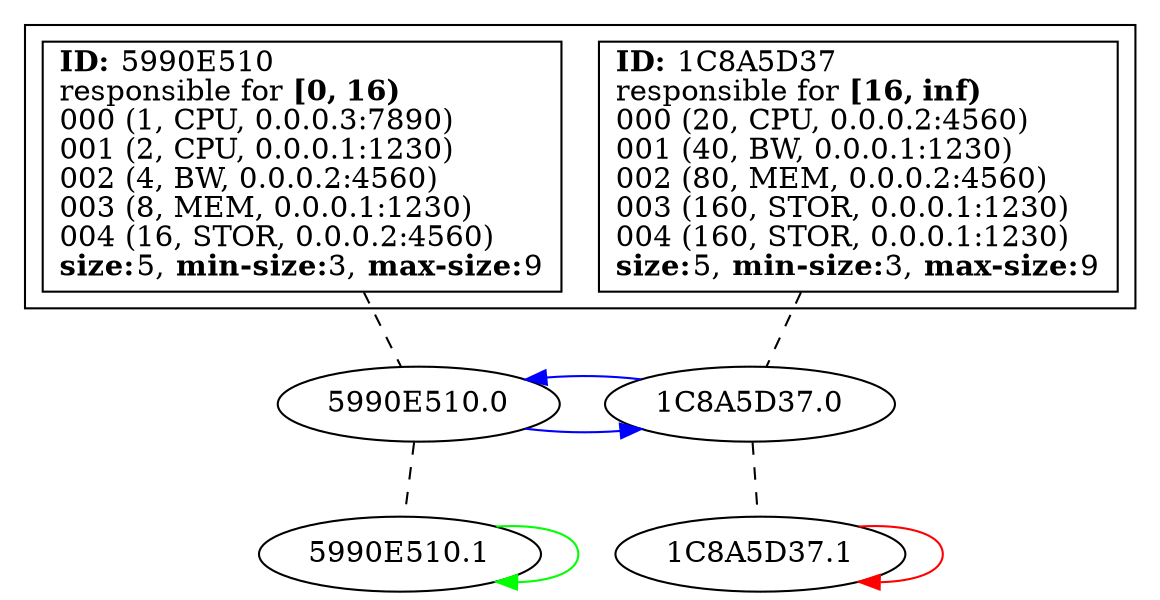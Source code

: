 strict
digraph SkipGraph {

	# vertical
	edge [dir=none style=dashed]
	subgraph {
		"5990E510" -> "5990E510.0" -> "5990E510.1"
		}
	subgraph {
		"1C8A5D37" -> "1C8A5D37.0" -> "1C8A5D37.1"
		}

	# horizontal
	edge [dir=forward, style=solid]
	subgraph cluster_content {
		rank = same
		"5990E510" [shape=box, label=
			<
				<B>ID:</B> 5990E510<BR ALIGN="LEFT"/>
				responsible for <B>[0, 16)</B><BR ALIGN="LEFT"/>
				000 (1, CPU, 0.0.0.3:7890)<BR ALIGN="LEFT"/>
				001 (2, CPU, 0.0.0.1:1230)<BR ALIGN="LEFT"/>
				002 (4, BW, 0.0.0.2:4560)<BR ALIGN="LEFT"/>
				003 (8, MEM, 0.0.0.1:1230)<BR ALIGN="LEFT"/>
				004 (16, STOR, 0.0.0.2:4560)<BR ALIGN="LEFT"/>
			<B>size:</B>5, <B>min-size:</B>3, <B>max-size:</B>9<BR ALIGN="LEFT"/>			>]
		"1C8A5D37" [shape=box, label=
			<
				<B>ID:</B> 1C8A5D37<BR ALIGN="LEFT"/>
				responsible for <B>[16, inf)</B><BR ALIGN="LEFT"/>
				000 (20, CPU, 0.0.0.2:4560)<BR ALIGN="LEFT"/>
				001 (40, BW, 0.0.0.1:1230)<BR ALIGN="LEFT"/>
				002 (80, MEM, 0.0.0.2:4560)<BR ALIGN="LEFT"/>
				003 (160, STOR, 0.0.0.1:1230)<BR ALIGN="LEFT"/>
				004 (160, STOR, 0.0.0.1:1230)<BR ALIGN="LEFT"/>
			<B>size:</B>5, <B>min-size:</B>3, <B>max-size:</B>9<BR ALIGN="LEFT"/>			>]
	}

	edge [color=blue]
	subgraph 0 {
		rank = same
		label = "Level 0"
		subgraph {
			"5990E510.0" -> "1C8A5D37.0"
			"5990E510.0" -> "1C8A5D37.0"
		}
		subgraph {
			"1C8A5D37.0" -> "5990E510.0"
			"1C8A5D37.0" -> "5990E510.0"
		}
	}

	edge [color=red]
	subgraph 00 {
		rank = same
		label = "Level 1 (0)"
		subgraph {
			"1C8A5D37.1" -> "1C8A5D37.1"
			"1C8A5D37.1" -> "1C8A5D37.1"
		}
	}

	edge [color=green]
	subgraph 01 {
		rank = same
		label = "Level 1 (1)"
		subgraph {
			"5990E510.1" -> "5990E510.1"
			"5990E510.1" -> "5990E510.1"
		}
	}


}
